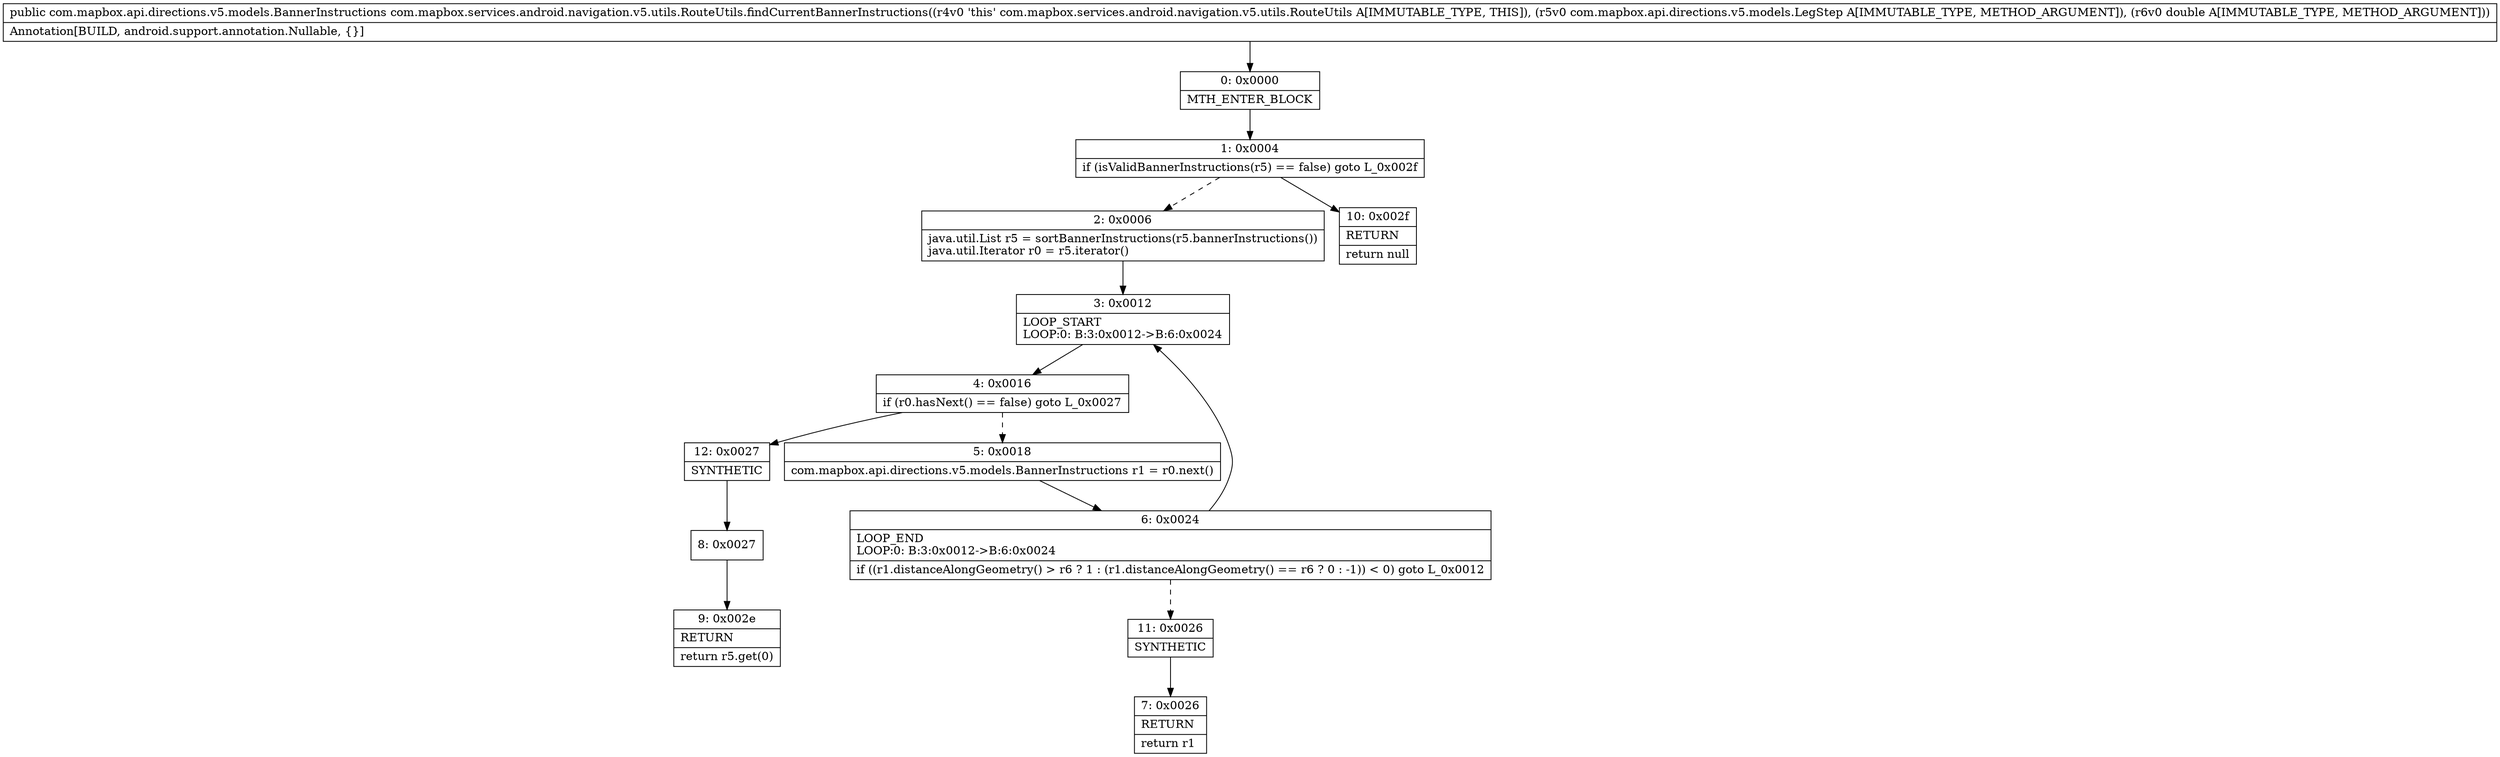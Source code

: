 digraph "CFG forcom.mapbox.services.android.navigation.v5.utils.RouteUtils.findCurrentBannerInstructions(Lcom\/mapbox\/api\/directions\/v5\/models\/LegStep;D)Lcom\/mapbox\/api\/directions\/v5\/models\/BannerInstructions;" {
Node_0 [shape=record,label="{0\:\ 0x0000|MTH_ENTER_BLOCK\l}"];
Node_1 [shape=record,label="{1\:\ 0x0004|if (isValidBannerInstructions(r5) == false) goto L_0x002f\l}"];
Node_2 [shape=record,label="{2\:\ 0x0006|java.util.List r5 = sortBannerInstructions(r5.bannerInstructions())\ljava.util.Iterator r0 = r5.iterator()\l}"];
Node_3 [shape=record,label="{3\:\ 0x0012|LOOP_START\lLOOP:0: B:3:0x0012\-\>B:6:0x0024\l}"];
Node_4 [shape=record,label="{4\:\ 0x0016|if (r0.hasNext() == false) goto L_0x0027\l}"];
Node_5 [shape=record,label="{5\:\ 0x0018|com.mapbox.api.directions.v5.models.BannerInstructions r1 = r0.next()\l}"];
Node_6 [shape=record,label="{6\:\ 0x0024|LOOP_END\lLOOP:0: B:3:0x0012\-\>B:6:0x0024\l|if ((r1.distanceAlongGeometry() \> r6 ? 1 : (r1.distanceAlongGeometry() == r6 ? 0 : \-1)) \< 0) goto L_0x0012\l}"];
Node_7 [shape=record,label="{7\:\ 0x0026|RETURN\l|return r1\l}"];
Node_8 [shape=record,label="{8\:\ 0x0027}"];
Node_9 [shape=record,label="{9\:\ 0x002e|RETURN\l|return r5.get(0)\l}"];
Node_10 [shape=record,label="{10\:\ 0x002f|RETURN\l|return null\l}"];
Node_11 [shape=record,label="{11\:\ 0x0026|SYNTHETIC\l}"];
Node_12 [shape=record,label="{12\:\ 0x0027|SYNTHETIC\l}"];
MethodNode[shape=record,label="{public com.mapbox.api.directions.v5.models.BannerInstructions com.mapbox.services.android.navigation.v5.utils.RouteUtils.findCurrentBannerInstructions((r4v0 'this' com.mapbox.services.android.navigation.v5.utils.RouteUtils A[IMMUTABLE_TYPE, THIS]), (r5v0 com.mapbox.api.directions.v5.models.LegStep A[IMMUTABLE_TYPE, METHOD_ARGUMENT]), (r6v0 double A[IMMUTABLE_TYPE, METHOD_ARGUMENT]))  | Annotation[BUILD, android.support.annotation.Nullable, \{\}]\l}"];
MethodNode -> Node_0;
Node_0 -> Node_1;
Node_1 -> Node_2[style=dashed];
Node_1 -> Node_10;
Node_2 -> Node_3;
Node_3 -> Node_4;
Node_4 -> Node_5[style=dashed];
Node_4 -> Node_12;
Node_5 -> Node_6;
Node_6 -> Node_3;
Node_6 -> Node_11[style=dashed];
Node_8 -> Node_9;
Node_11 -> Node_7;
Node_12 -> Node_8;
}


